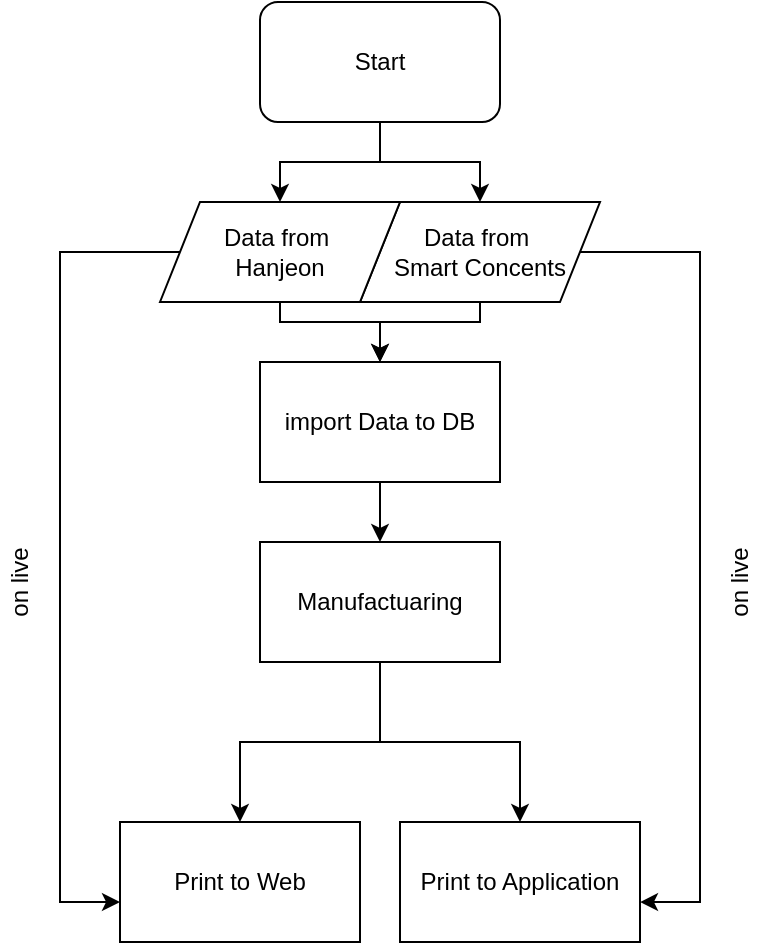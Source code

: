 <mxfile version="13.7.7" type="github" pages="2">
  <diagram id="we14fcO_ibnNhc2jqgIF" name="Page-1">
    <mxGraphModel dx="1287" dy="762" grid="1" gridSize="10" guides="1" tooltips="1" connect="1" arrows="1" fold="1" page="1" pageScale="1" pageWidth="827" pageHeight="1169" math="0" shadow="0">
      <root>
        <mxCell id="0" />
        <mxCell id="1" parent="0" />
        <mxCell id="new_XckxPWkDHHhrYv5X-27" style="edgeStyle=orthogonalEdgeStyle;rounded=0;orthogonalLoop=1;jettySize=auto;html=1;" parent="1" source="AqY9Y-wzEiTEmSYXW-ki-1" target="qgAJWOxvSjd6XLd1FfgR-4" edge="1">
          <mxGeometry relative="1" as="geometry" />
        </mxCell>
        <mxCell id="new_XckxPWkDHHhrYv5X-28" style="edgeStyle=orthogonalEdgeStyle;rounded=0;orthogonalLoop=1;jettySize=auto;html=1;entryX=0.5;entryY=0;entryDx=0;entryDy=0;" parent="1" source="AqY9Y-wzEiTEmSYXW-ki-1" target="AqY9Y-wzEiTEmSYXW-ki-2" edge="1">
          <mxGeometry relative="1" as="geometry" />
        </mxCell>
        <mxCell id="AqY9Y-wzEiTEmSYXW-ki-1" value="Start" style="rounded=1;whiteSpace=wrap;html=1;" parent="1" vertex="1">
          <mxGeometry x="-473" y="349" width="120" height="60" as="geometry" />
        </mxCell>
        <mxCell id="new_XckxPWkDHHhrYv5X-30" style="edgeStyle=orthogonalEdgeStyle;rounded=0;orthogonalLoop=1;jettySize=auto;html=1;exitX=1;exitY=0.5;exitDx=0;exitDy=0;entryX=1;entryY=0.667;entryDx=0;entryDy=0;entryPerimeter=0;" parent="1" source="AqY9Y-wzEiTEmSYXW-ki-2" target="AqY9Y-wzEiTEmSYXW-ki-18" edge="1">
          <mxGeometry relative="1" as="geometry">
            <mxPoint x="-273" y="799" as="targetPoint" />
            <Array as="points">
              <mxPoint x="-253" y="474" />
              <mxPoint x="-253" y="799" />
            </Array>
          </mxGeometry>
        </mxCell>
        <mxCell id="new_XckxPWkDHHhrYv5X-32" style="edgeStyle=orthogonalEdgeStyle;rounded=0;orthogonalLoop=1;jettySize=auto;html=1;entryX=0.5;entryY=0;entryDx=0;entryDy=0;" parent="1" source="AqY9Y-wzEiTEmSYXW-ki-2" target="new_XckxPWkDHHhrYv5X-1" edge="1">
          <mxGeometry relative="1" as="geometry">
            <Array as="points">
              <mxPoint x="-363" y="509" />
              <mxPoint x="-413" y="509" />
            </Array>
          </mxGeometry>
        </mxCell>
        <mxCell id="AqY9Y-wzEiTEmSYXW-ki-2" value="Data from&amp;nbsp;&lt;br&gt;Smart Concents" style="shape=parallelogram;perimeter=parallelogramPerimeter;whiteSpace=wrap;html=1;fixedSize=1;" parent="1" vertex="1">
          <mxGeometry x="-423" y="449" width="120" height="50" as="geometry" />
        </mxCell>
        <mxCell id="AqY9Y-wzEiTEmSYXW-ki-17" value="Print to Web" style="rounded=0;whiteSpace=wrap;html=1;" parent="1" vertex="1">
          <mxGeometry x="-543" y="759" width="120" height="60" as="geometry" />
        </mxCell>
        <mxCell id="AqY9Y-wzEiTEmSYXW-ki-18" value="Print to Application" style="rounded=0;whiteSpace=wrap;html=1;" parent="1" vertex="1">
          <mxGeometry x="-403" y="759" width="120" height="60" as="geometry" />
        </mxCell>
        <mxCell id="new_XckxPWkDHHhrYv5X-29" style="edgeStyle=orthogonalEdgeStyle;rounded=0;orthogonalLoop=1;jettySize=auto;html=1;entryX=0;entryY=0.667;entryDx=0;entryDy=0;entryPerimeter=0;" parent="1" source="qgAJWOxvSjd6XLd1FfgR-4" target="AqY9Y-wzEiTEmSYXW-ki-17" edge="1">
          <mxGeometry relative="1" as="geometry">
            <mxPoint x="-553" y="799" as="targetPoint" />
            <Array as="points">
              <mxPoint x="-573" y="474" />
              <mxPoint x="-573" y="799" />
            </Array>
          </mxGeometry>
        </mxCell>
        <mxCell id="new_XckxPWkDHHhrYv5X-31" style="edgeStyle=orthogonalEdgeStyle;rounded=0;orthogonalLoop=1;jettySize=auto;html=1;exitX=0.5;exitY=1;exitDx=0;exitDy=0;entryX=0.5;entryY=0;entryDx=0;entryDy=0;" parent="1" source="qgAJWOxvSjd6XLd1FfgR-4" target="new_XckxPWkDHHhrYv5X-1" edge="1">
          <mxGeometry relative="1" as="geometry">
            <Array as="points">
              <mxPoint x="-463" y="509" />
              <mxPoint x="-413" y="509" />
            </Array>
          </mxGeometry>
        </mxCell>
        <mxCell id="qgAJWOxvSjd6XLd1FfgR-4" value="Data from&amp;nbsp;&lt;br&gt;Hanjeon" style="shape=parallelogram;perimeter=parallelogramPerimeter;whiteSpace=wrap;html=1;fixedSize=1;" parent="1" vertex="1">
          <mxGeometry x="-523" y="449" width="120" height="50" as="geometry" />
        </mxCell>
        <mxCell id="new_XckxPWkDHHhrYv5X-4" style="edgeStyle=orthogonalEdgeStyle;rounded=0;orthogonalLoop=1;jettySize=auto;html=1;exitX=0.5;exitY=1;exitDx=0;exitDy=0;entryX=0.5;entryY=0;entryDx=0;entryDy=0;" parent="1" source="new_XckxPWkDHHhrYv5X-1" target="new_XckxPWkDHHhrYv5X-3" edge="1">
          <mxGeometry relative="1" as="geometry" />
        </mxCell>
        <mxCell id="new_XckxPWkDHHhrYv5X-1" value="import Data to DB" style="rounded=0;whiteSpace=wrap;html=1;" parent="1" vertex="1">
          <mxGeometry x="-473" y="529" width="120" height="60" as="geometry" />
        </mxCell>
        <mxCell id="new_XckxPWkDHHhrYv5X-11" style="edgeStyle=orthogonalEdgeStyle;rounded=0;orthogonalLoop=1;jettySize=auto;html=1;exitX=0.5;exitY=1;exitDx=0;exitDy=0;entryX=0.5;entryY=0;entryDx=0;entryDy=0;" parent="1" source="new_XckxPWkDHHhrYv5X-3" target="AqY9Y-wzEiTEmSYXW-ki-17" edge="1">
          <mxGeometry relative="1" as="geometry" />
        </mxCell>
        <mxCell id="new_XckxPWkDHHhrYv5X-26" style="edgeStyle=orthogonalEdgeStyle;rounded=0;orthogonalLoop=1;jettySize=auto;html=1;" parent="1" source="new_XckxPWkDHHhrYv5X-3" target="AqY9Y-wzEiTEmSYXW-ki-18" edge="1">
          <mxGeometry relative="1" as="geometry" />
        </mxCell>
        <mxCell id="new_XckxPWkDHHhrYv5X-3" value="Manufactuaring" style="rounded=0;whiteSpace=wrap;html=1;" parent="1" vertex="1">
          <mxGeometry x="-473" y="619" width="120" height="60" as="geometry" />
        </mxCell>
        <mxCell id="new_XckxPWkDHHhrYv5X-16" value="on live" style="text;html=1;strokeColor=none;fillColor=none;align=center;verticalAlign=middle;whiteSpace=wrap;rounded=0;rotation=-90;" parent="1" vertex="1">
          <mxGeometry x="-643" y="629" width="100" height="20" as="geometry" />
        </mxCell>
        <mxCell id="new_XckxPWkDHHhrYv5X-17" value="on live" style="text;html=1;strokeColor=none;fillColor=none;align=center;verticalAlign=middle;whiteSpace=wrap;rounded=0;rotation=-90;" parent="1" vertex="1">
          <mxGeometry x="-283" y="629" width="100" height="20" as="geometry" />
        </mxCell>
      </root>
    </mxGraphModel>
  </diagram>
  <diagram id="VqIn0J1o04yH5jwhSEmT" name="Page-2">
    <mxGraphModel dx="920" dy="1524" grid="1" gridSize="10" guides="1" tooltips="1" connect="1" arrows="1" fold="1" page="1" pageScale="1" pageWidth="827" pageHeight="1169" math="0" shadow="0">
      <root>
        <mxCell id="0DIaKD-9MHfwpwyAmRbE-0" />
        <mxCell id="0DIaKD-9MHfwpwyAmRbE-1" parent="0DIaKD-9MHfwpwyAmRbE-0" />
      </root>
    </mxGraphModel>
  </diagram>
</mxfile>
